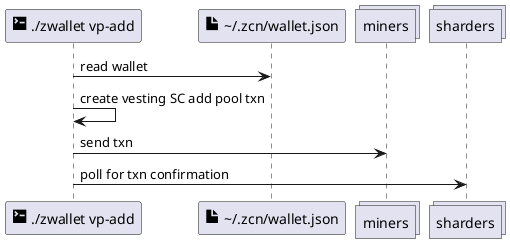 @startuml
participant "<size:20><&terminal></size> ./zwallet vp-add" as cli
participant "<size:20><&file></size> \~/.zcn/wallet.json" as wallet
collections miners
collections sharders

cli -> wallet: read wallet
cli -> cli: create vesting SC add pool txn
cli -> miners: send txn
cli -> sharders: poll for txn confirmation

@enduml